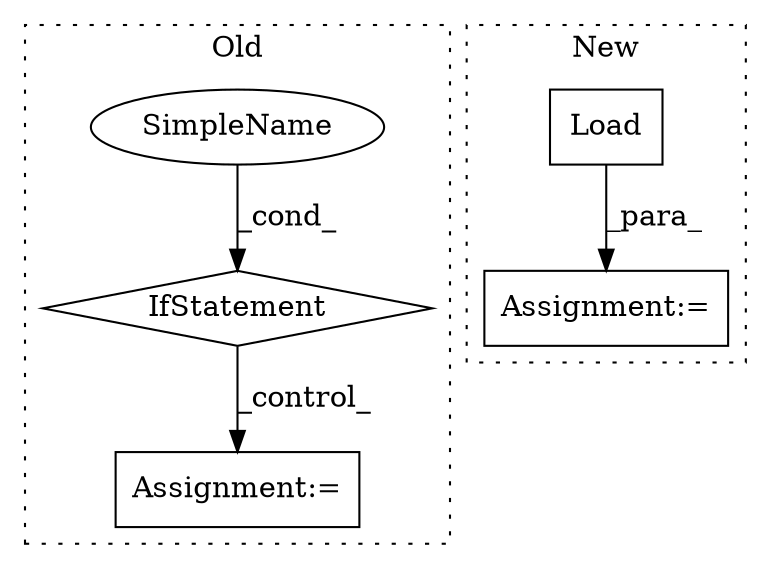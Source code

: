 digraph G {
subgraph cluster0 {
1 [label="IfStatement" a="25" s="12517,12565" l="4,2" shape="diamond"];
3 [label="Assignment:=" a="7" s="12593" l="1" shape="box"];
4 [label="SimpleName" a="42" s="" l="" shape="ellipse"];
label = "Old";
style="dotted";
}
subgraph cluster1 {
2 [label="Load" a="32" s="12976" l="6" shape="box"];
5 [label="Assignment:=" a="7" s="12942" l="1" shape="box"];
label = "New";
style="dotted";
}
1 -> 3 [label="_control_"];
2 -> 5 [label="_para_"];
4 -> 1 [label="_cond_"];
}